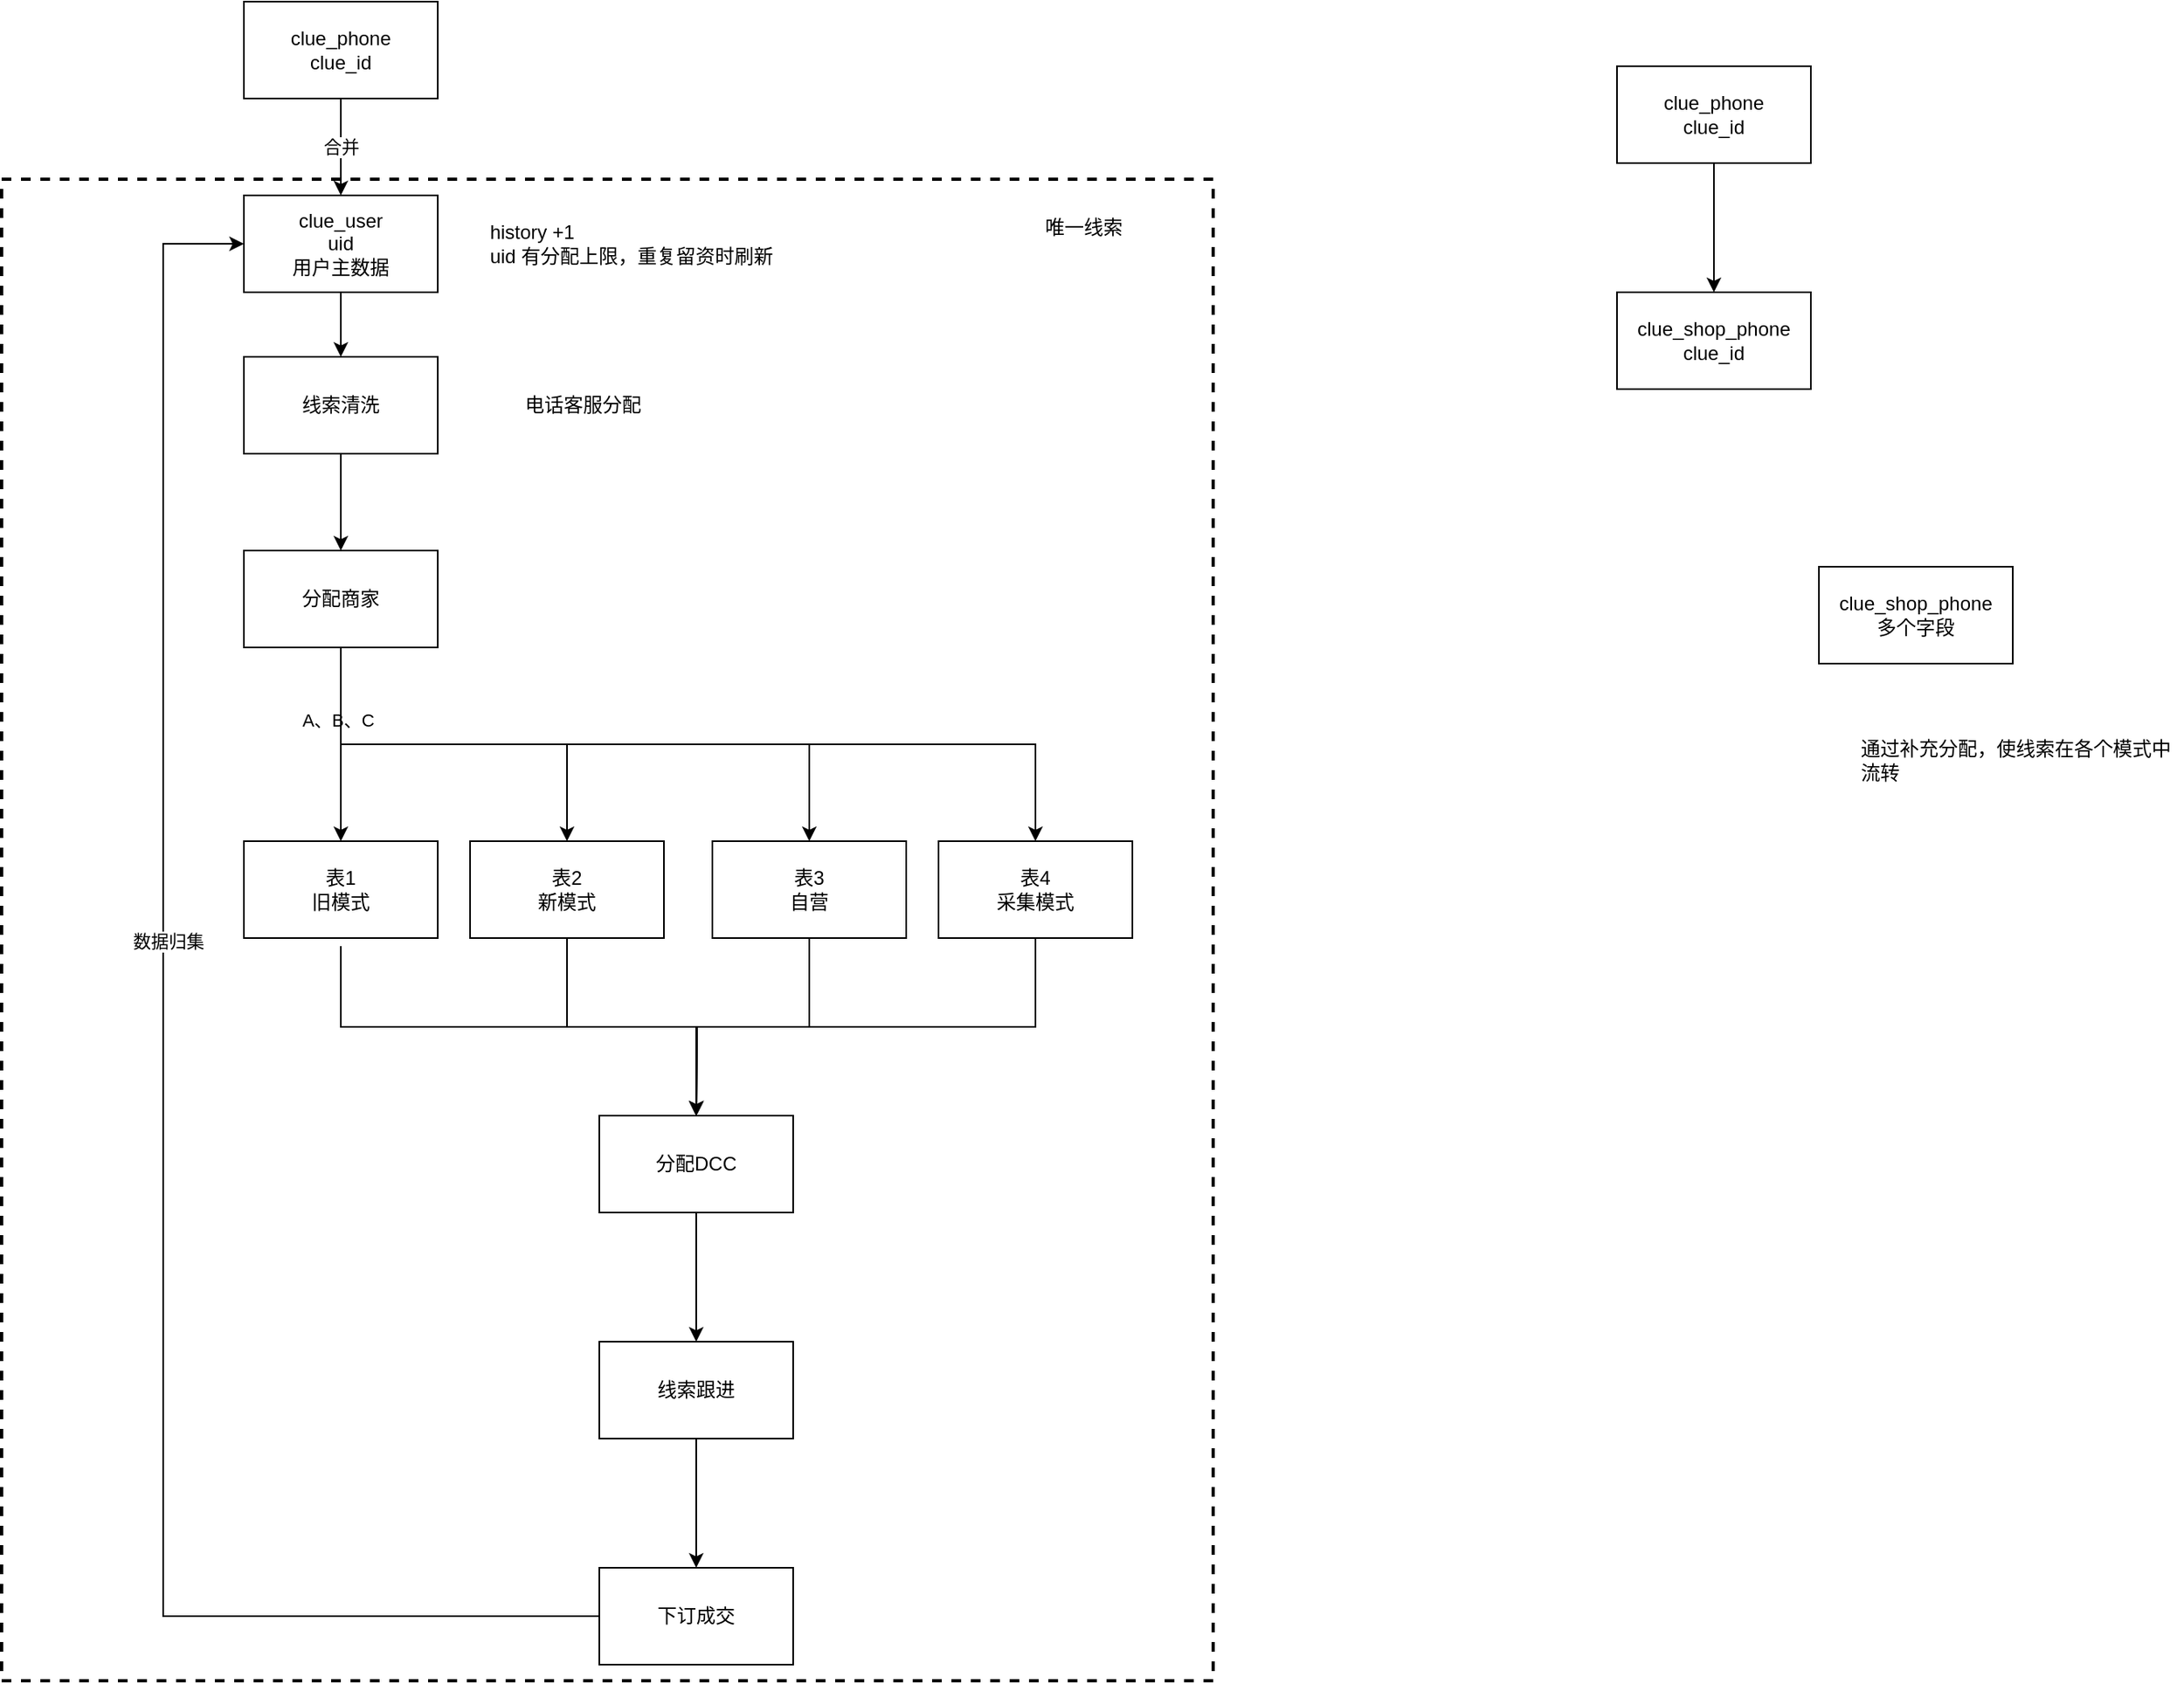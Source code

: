 <mxfile version="14.9.2" type="github">
  <diagram id="7u5CSR-1bIaTYrTTK4JL" name="第 1 页">
    <mxGraphModel dx="1221" dy="1823" grid="1" gridSize="10" guides="1" tooltips="1" connect="1" arrows="1" fold="1" page="1" pageScale="1" pageWidth="827" pageHeight="1169" math="0" shadow="0">
      <root>
        <mxCell id="0" />
        <mxCell id="1" parent="0" />
        <mxCell id="H2ZAbzM-s1vH2AiNNZ1o-2" value="合并" style="edgeStyle=orthogonalEdgeStyle;rounded=0;orthogonalLoop=1;jettySize=auto;html=1;entryX=0.5;entryY=0;entryDx=0;entryDy=0;" edge="1" parent="1" source="ekZnBHrTn4lVR_nXKOUL-1" target="ekZnBHrTn4lVR_nXKOUL-2">
          <mxGeometry relative="1" as="geometry">
            <mxPoint x="430" y="320" as="targetPoint" />
          </mxGeometry>
        </mxCell>
        <mxCell id="ekZnBHrTn4lVR_nXKOUL-1" value="clue_phone&lt;br&gt;clue_id" style="rounded=0;whiteSpace=wrap;html=1;" parent="1" vertex="1">
          <mxGeometry x="370" y="-40" width="120" height="60" as="geometry" />
        </mxCell>
        <mxCell id="ekZnBHrTn4lVR_nXKOUL-8" value="" style="edgeStyle=orthogonalEdgeStyle;rounded=0;orthogonalLoop=1;jettySize=auto;html=1;exitX=0.5;exitY=1;exitDx=0;exitDy=0;" parent="1" source="H2ZAbzM-s1vH2AiNNZ1o-44" target="ekZnBHrTn4lVR_nXKOUL-7" edge="1">
          <mxGeometry relative="1" as="geometry">
            <mxPoint x="430" y="350" as="sourcePoint" />
          </mxGeometry>
        </mxCell>
        <mxCell id="H2ZAbzM-s1vH2AiNNZ1o-9" value="A、B、C" style="edgeLabel;html=1;align=center;verticalAlign=middle;resizable=0;points=[];" vertex="1" connectable="0" parent="ekZnBHrTn4lVR_nXKOUL-8">
          <mxGeometry x="-0.26" y="-2" relative="1" as="geometry">
            <mxPoint as="offset" />
          </mxGeometry>
        </mxCell>
        <mxCell id="H2ZAbzM-s1vH2AiNNZ1o-13" style="edgeStyle=orthogonalEdgeStyle;rounded=0;orthogonalLoop=1;jettySize=auto;html=1;exitX=0.5;exitY=1;exitDx=0;exitDy=0;entryX=0.5;entryY=0;entryDx=0;entryDy=0;" edge="1" parent="1" source="ekZnBHrTn4lVR_nXKOUL-2" target="H2ZAbzM-s1vH2AiNNZ1o-12">
          <mxGeometry relative="1" as="geometry" />
        </mxCell>
        <mxCell id="ekZnBHrTn4lVR_nXKOUL-2" value="clue_user&lt;br&gt;uid&lt;br&gt;用户主数据" style="rounded=0;whiteSpace=wrap;html=1;" parent="1" vertex="1">
          <mxGeometry x="370" y="80" width="120" height="60" as="geometry" />
        </mxCell>
        <mxCell id="ekZnBHrTn4lVR_nXKOUL-6" value="" style="edgeStyle=orthogonalEdgeStyle;rounded=0;orthogonalLoop=1;jettySize=auto;html=1;" parent="1" source="ekZnBHrTn4lVR_nXKOUL-4" target="ekZnBHrTn4lVR_nXKOUL-5" edge="1">
          <mxGeometry relative="1" as="geometry" />
        </mxCell>
        <mxCell id="ekZnBHrTn4lVR_nXKOUL-4" value="clue_phone&lt;br&gt;clue_id" style="rounded=0;whiteSpace=wrap;html=1;" parent="1" vertex="1">
          <mxGeometry x="1220" width="120" height="60" as="geometry" />
        </mxCell>
        <mxCell id="ekZnBHrTn4lVR_nXKOUL-5" value="clue_shop_phone&lt;br&gt;clue_id" style="rounded=0;whiteSpace=wrap;html=1;" parent="1" vertex="1">
          <mxGeometry x="1220" y="140" width="120" height="60" as="geometry" />
        </mxCell>
        <mxCell id="H2ZAbzM-s1vH2AiNNZ1o-5" value="" style="edgeStyle=orthogonalEdgeStyle;rounded=0;orthogonalLoop=1;jettySize=auto;html=1;entryX=0.5;entryY=0;entryDx=0;entryDy=0;" edge="1" parent="1" target="H2ZAbzM-s1vH2AiNNZ1o-4">
          <mxGeometry relative="1" as="geometry">
            <mxPoint x="430" y="545" as="sourcePoint" />
            <mxPoint x="650" y="655" as="targetPoint" />
            <Array as="points">
              <mxPoint x="430" y="595" />
              <mxPoint x="650" y="595" />
            </Array>
          </mxGeometry>
        </mxCell>
        <mxCell id="ekZnBHrTn4lVR_nXKOUL-7" value="表1&lt;br&gt;旧模式" style="rounded=0;whiteSpace=wrap;html=1;" parent="1" vertex="1">
          <mxGeometry x="370" y="480" width="120" height="60" as="geometry" />
        </mxCell>
        <mxCell id="ekZnBHrTn4lVR_nXKOUL-9" value="&lt;div style=&quot;text-align: left&quot;&gt;&lt;span&gt;history +1&lt;/span&gt;&lt;/div&gt;&lt;div style=&quot;text-align: left&quot;&gt;&lt;span&gt;uid 有分配上限，重复留资时刷新&lt;/span&gt;&lt;/div&gt;" style="text;html=1;strokeColor=none;fillColor=none;align=center;verticalAlign=middle;whiteSpace=wrap;rounded=0;" parent="1" vertex="1">
          <mxGeometry x="510" y="90" width="200" height="40" as="geometry" />
        </mxCell>
        <mxCell id="H2ZAbzM-s1vH2AiNNZ1o-3" value="&lt;div style=&quot;text-align: left&quot;&gt;通过补充分配，使线索在各个模式中流转&lt;/div&gt;" style="text;html=1;strokeColor=none;fillColor=none;align=center;verticalAlign=middle;whiteSpace=wrap;rounded=0;" vertex="1" parent="1">
          <mxGeometry x="1370" y="410" width="200" height="40" as="geometry" />
        </mxCell>
        <mxCell id="H2ZAbzM-s1vH2AiNNZ1o-39" value="" style="edgeStyle=orthogonalEdgeStyle;rounded=0;orthogonalLoop=1;jettySize=auto;html=1;" edge="1" parent="1" source="H2ZAbzM-s1vH2AiNNZ1o-4" target="H2ZAbzM-s1vH2AiNNZ1o-38">
          <mxGeometry relative="1" as="geometry" />
        </mxCell>
        <mxCell id="H2ZAbzM-s1vH2AiNNZ1o-4" value="分配DCC" style="rounded=0;whiteSpace=wrap;html=1;" vertex="1" parent="1">
          <mxGeometry x="590" y="650" width="120" height="60" as="geometry" />
        </mxCell>
        <mxCell id="H2ZAbzM-s1vH2AiNNZ1o-6" value="clue_shop_phone&lt;br&gt;多个字段" style="rounded=0;whiteSpace=wrap;html=1;" vertex="1" parent="1">
          <mxGeometry x="1345" y="310" width="120" height="60" as="geometry" />
        </mxCell>
        <mxCell id="H2ZAbzM-s1vH2AiNNZ1o-8" value="电话客服分配" style="text;html=1;strokeColor=none;fillColor=none;align=center;verticalAlign=middle;whiteSpace=wrap;rounded=0;" vertex="1" parent="1">
          <mxGeometry x="530" y="200" width="100" height="20" as="geometry" />
        </mxCell>
        <mxCell id="H2ZAbzM-s1vH2AiNNZ1o-32" style="edgeStyle=orthogonalEdgeStyle;rounded=0;orthogonalLoop=1;jettySize=auto;html=1;exitX=0.5;exitY=1;exitDx=0;exitDy=0;" edge="1" parent="1" source="H2ZAbzM-s1vH2AiNNZ1o-44" target="H2ZAbzM-s1vH2AiNNZ1o-29">
          <mxGeometry relative="1" as="geometry" />
        </mxCell>
        <mxCell id="H2ZAbzM-s1vH2AiNNZ1o-33" style="edgeStyle=orthogonalEdgeStyle;rounded=0;orthogonalLoop=1;jettySize=auto;html=1;exitX=0.5;exitY=1;exitDx=0;exitDy=0;entryX=0.5;entryY=0;entryDx=0;entryDy=0;" edge="1" parent="1" source="H2ZAbzM-s1vH2AiNNZ1o-44" target="H2ZAbzM-s1vH2AiNNZ1o-30">
          <mxGeometry relative="1" as="geometry" />
        </mxCell>
        <mxCell id="H2ZAbzM-s1vH2AiNNZ1o-34" style="edgeStyle=orthogonalEdgeStyle;rounded=0;orthogonalLoop=1;jettySize=auto;html=1;exitX=0.5;exitY=1;exitDx=0;exitDy=0;entryX=0.5;entryY=0;entryDx=0;entryDy=0;" edge="1" parent="1" source="H2ZAbzM-s1vH2AiNNZ1o-44" target="H2ZAbzM-s1vH2AiNNZ1o-31">
          <mxGeometry relative="1" as="geometry" />
        </mxCell>
        <mxCell id="H2ZAbzM-s1vH2AiNNZ1o-45" value="" style="edgeStyle=orthogonalEdgeStyle;rounded=0;orthogonalLoop=1;jettySize=auto;html=1;" edge="1" parent="1" source="H2ZAbzM-s1vH2AiNNZ1o-12" target="H2ZAbzM-s1vH2AiNNZ1o-44">
          <mxGeometry relative="1" as="geometry" />
        </mxCell>
        <mxCell id="H2ZAbzM-s1vH2AiNNZ1o-12" value="线索清洗" style="rounded=0;whiteSpace=wrap;html=1;" vertex="1" parent="1">
          <mxGeometry x="370" y="180" width="120" height="60" as="geometry" />
        </mxCell>
        <mxCell id="H2ZAbzM-s1vH2AiNNZ1o-35" style="edgeStyle=orthogonalEdgeStyle;rounded=0;orthogonalLoop=1;jettySize=auto;html=1;exitX=0.5;exitY=1;exitDx=0;exitDy=0;" edge="1" parent="1" source="H2ZAbzM-s1vH2AiNNZ1o-29">
          <mxGeometry relative="1" as="geometry">
            <mxPoint x="650" y="650" as="targetPoint" />
          </mxGeometry>
        </mxCell>
        <mxCell id="H2ZAbzM-s1vH2AiNNZ1o-29" value="表2&lt;br&gt;新模式" style="rounded=0;whiteSpace=wrap;html=1;" vertex="1" parent="1">
          <mxGeometry x="510" y="480" width="120" height="60" as="geometry" />
        </mxCell>
        <mxCell id="H2ZAbzM-s1vH2AiNNZ1o-36" style="edgeStyle=orthogonalEdgeStyle;rounded=0;orthogonalLoop=1;jettySize=auto;html=1;exitX=0.5;exitY=1;exitDx=0;exitDy=0;" edge="1" parent="1" source="H2ZAbzM-s1vH2AiNNZ1o-30">
          <mxGeometry relative="1" as="geometry">
            <mxPoint x="650" y="650" as="targetPoint" />
          </mxGeometry>
        </mxCell>
        <mxCell id="H2ZAbzM-s1vH2AiNNZ1o-30" value="表3&lt;br&gt;自营" style="rounded=0;whiteSpace=wrap;html=1;" vertex="1" parent="1">
          <mxGeometry x="660" y="480" width="120" height="60" as="geometry" />
        </mxCell>
        <mxCell id="H2ZAbzM-s1vH2AiNNZ1o-37" style="edgeStyle=orthogonalEdgeStyle;rounded=0;orthogonalLoop=1;jettySize=auto;html=1;exitX=0.5;exitY=1;exitDx=0;exitDy=0;" edge="1" parent="1" source="H2ZAbzM-s1vH2AiNNZ1o-31">
          <mxGeometry relative="1" as="geometry">
            <mxPoint x="650" y="650" as="targetPoint" />
          </mxGeometry>
        </mxCell>
        <mxCell id="H2ZAbzM-s1vH2AiNNZ1o-31" value="表4&lt;br&gt;采集模式" style="rounded=0;whiteSpace=wrap;html=1;" vertex="1" parent="1">
          <mxGeometry x="800" y="480" width="120" height="60" as="geometry" />
        </mxCell>
        <mxCell id="H2ZAbzM-s1vH2AiNNZ1o-41" value="" style="edgeStyle=orthogonalEdgeStyle;rounded=0;orthogonalLoop=1;jettySize=auto;html=1;" edge="1" parent="1" source="H2ZAbzM-s1vH2AiNNZ1o-38" target="H2ZAbzM-s1vH2AiNNZ1o-40">
          <mxGeometry relative="1" as="geometry" />
        </mxCell>
        <mxCell id="H2ZAbzM-s1vH2AiNNZ1o-38" value="线索跟进" style="rounded=0;whiteSpace=wrap;html=1;" vertex="1" parent="1">
          <mxGeometry x="590" y="790" width="120" height="60" as="geometry" />
        </mxCell>
        <mxCell id="H2ZAbzM-s1vH2AiNNZ1o-42" style="edgeStyle=orthogonalEdgeStyle;rounded=0;orthogonalLoop=1;jettySize=auto;html=1;exitX=0;exitY=0.5;exitDx=0;exitDy=0;entryX=0;entryY=0.5;entryDx=0;entryDy=0;" edge="1" parent="1" source="H2ZAbzM-s1vH2AiNNZ1o-40" target="ekZnBHrTn4lVR_nXKOUL-2">
          <mxGeometry relative="1" as="geometry">
            <mxPoint x="350" y="300" as="targetPoint" />
            <Array as="points">
              <mxPoint x="320" y="960" />
              <mxPoint x="320" y="110" />
            </Array>
          </mxGeometry>
        </mxCell>
        <mxCell id="H2ZAbzM-s1vH2AiNNZ1o-43" value="数据归集" style="edgeLabel;html=1;align=center;verticalAlign=middle;resizable=0;points=[];" vertex="1" connectable="0" parent="H2ZAbzM-s1vH2AiNNZ1o-42">
          <mxGeometry x="0.176" y="-3" relative="1" as="geometry">
            <mxPoint as="offset" />
          </mxGeometry>
        </mxCell>
        <mxCell id="H2ZAbzM-s1vH2AiNNZ1o-40" value="下订成交" style="whiteSpace=wrap;html=1;rounded=0;" vertex="1" parent="1">
          <mxGeometry x="590" y="930" width="120" height="60" as="geometry" />
        </mxCell>
        <mxCell id="H2ZAbzM-s1vH2AiNNZ1o-44" value="分配商家" style="rounded=0;whiteSpace=wrap;html=1;" vertex="1" parent="1">
          <mxGeometry x="370" y="300" width="120" height="60" as="geometry" />
        </mxCell>
        <mxCell id="H2ZAbzM-s1vH2AiNNZ1o-46" value="" style="rounded=0;whiteSpace=wrap;html=1;dashed=1;strokeWidth=2;fillColor=none;" vertex="1" parent="1">
          <mxGeometry x="220" y="70" width="750" height="930" as="geometry" />
        </mxCell>
        <mxCell id="H2ZAbzM-s1vH2AiNNZ1o-47" value="唯一线索" style="text;html=1;strokeColor=none;fillColor=none;align=center;verticalAlign=middle;whiteSpace=wrap;rounded=0;dashed=1;" vertex="1" parent="1">
          <mxGeometry x="850" y="90" width="80" height="20" as="geometry" />
        </mxCell>
      </root>
    </mxGraphModel>
  </diagram>
</mxfile>
